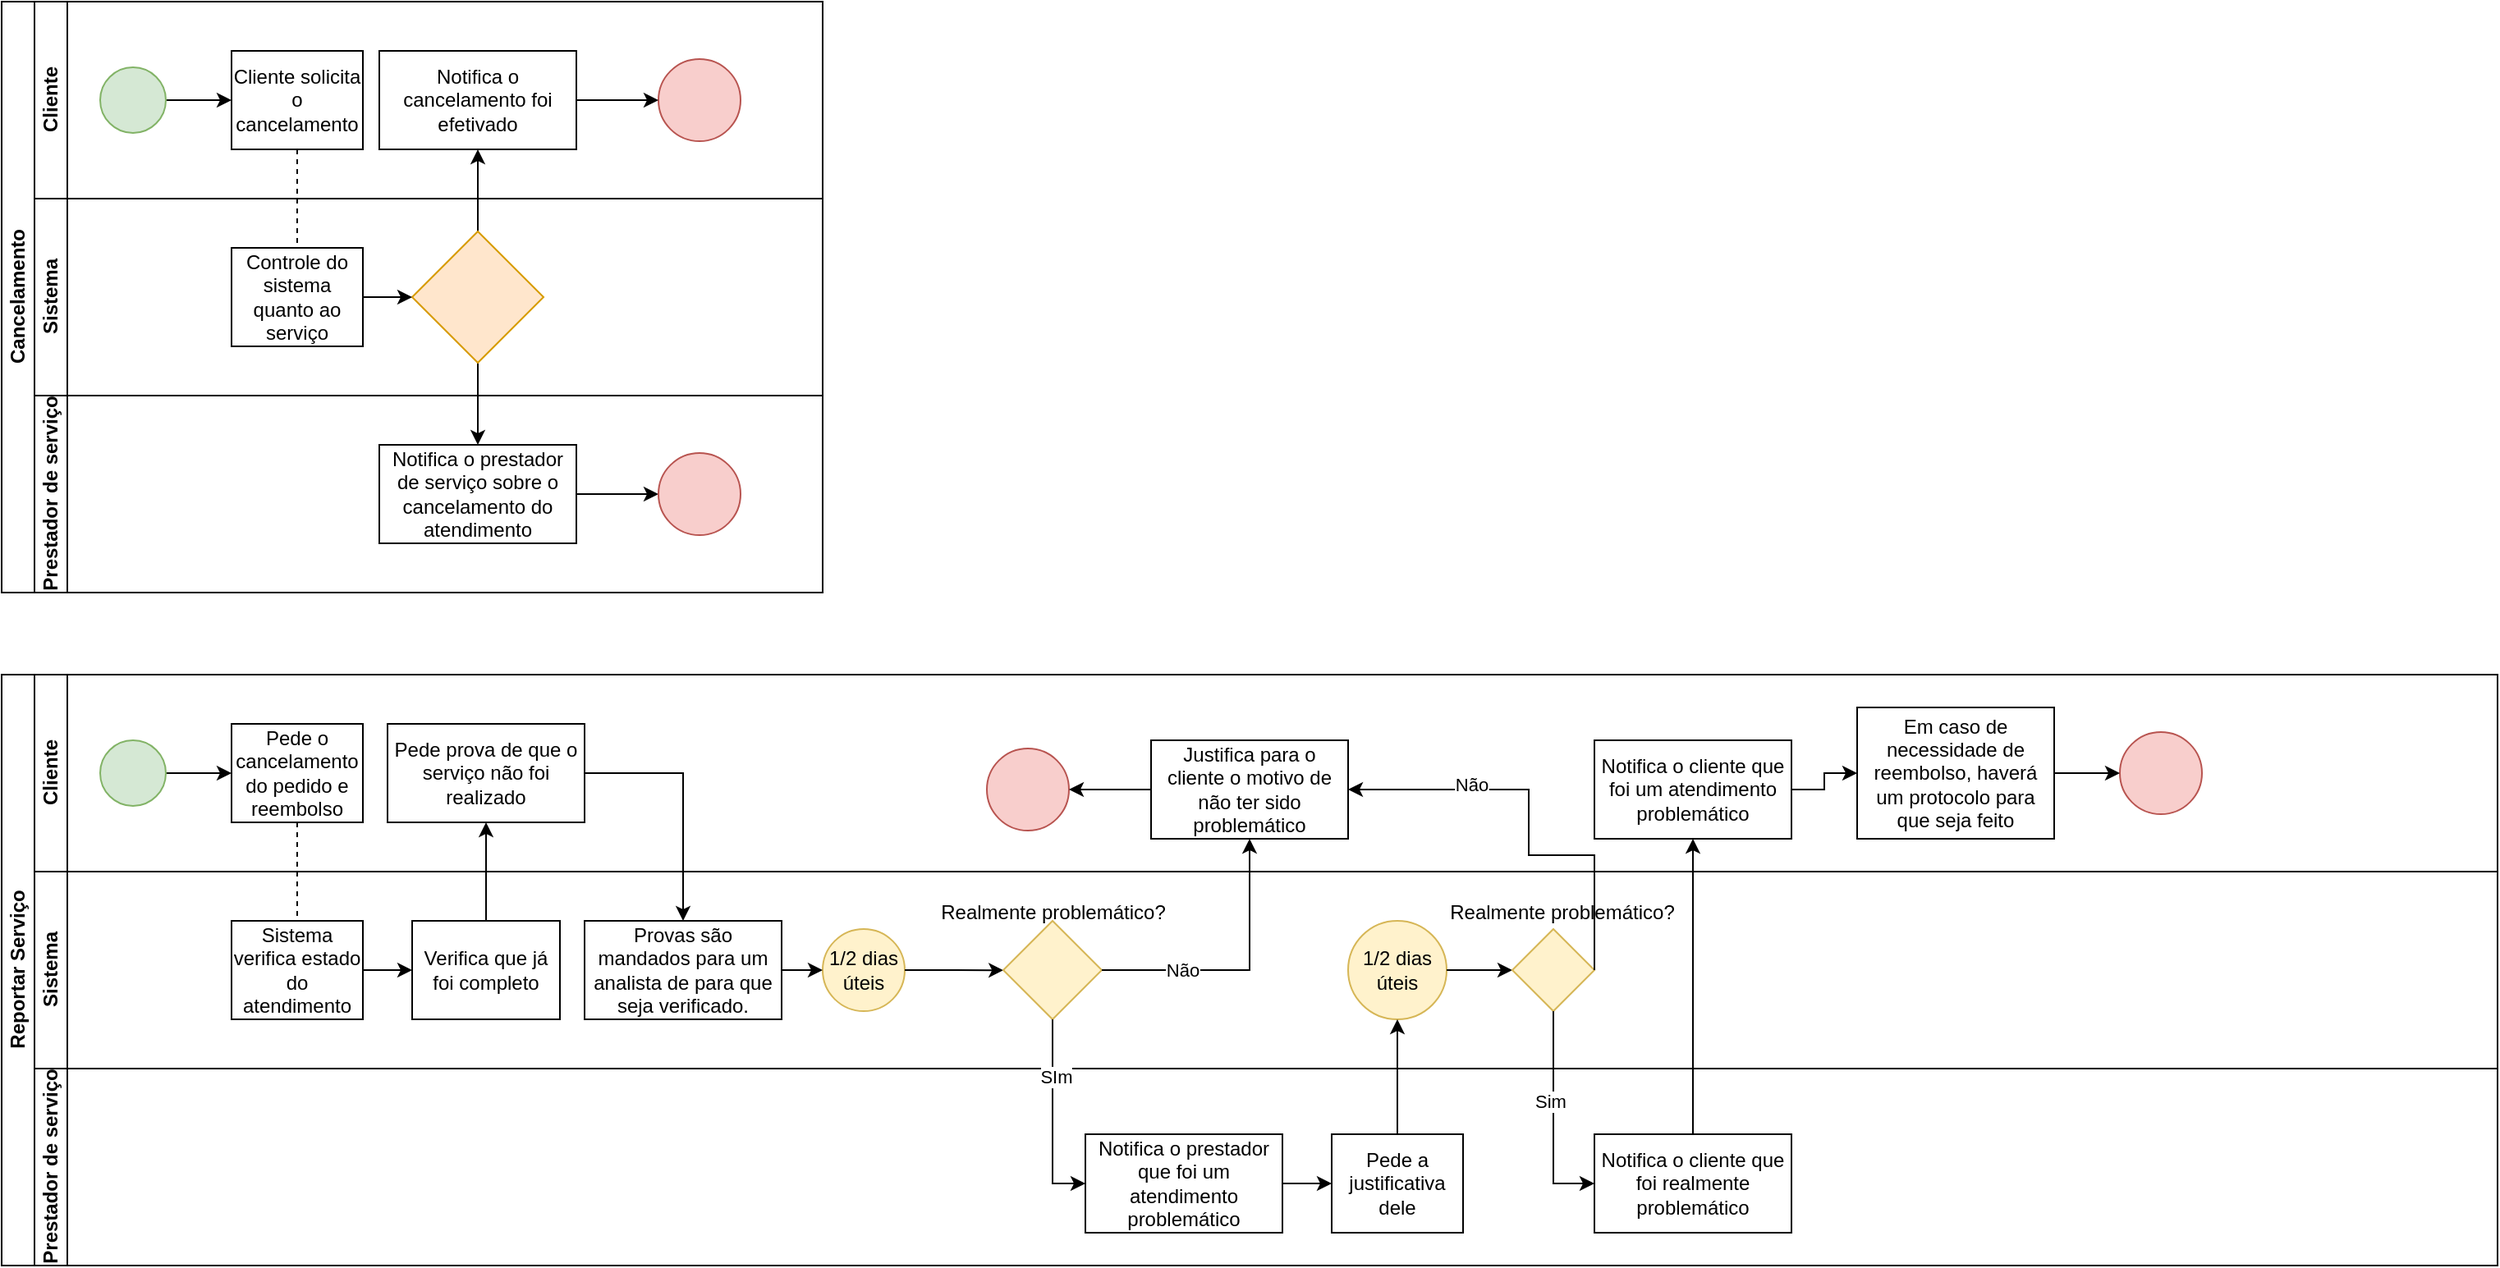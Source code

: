 <mxfile version="24.0.1" type="github">
  <diagram id="prtHgNgQTEPvFCAcTncT" name="Page-1">
    <mxGraphModel dx="1079" dy="446" grid="1" gridSize="10" guides="1" tooltips="1" connect="1" arrows="1" fold="1" page="1" pageScale="1" pageWidth="1654" pageHeight="2336" math="0" shadow="0">
      <root>
        <mxCell id="0" />
        <mxCell id="1" parent="0" />
        <mxCell id="dNxyNK7c78bLwvsdeMH5-19" value="Cancelamento" style="swimlane;html=1;childLayout=stackLayout;resizeParent=1;resizeParentMax=0;horizontal=0;startSize=20;horizontalStack=0;" parent="1" vertex="1">
          <mxGeometry x="120" y="120" width="500" height="360" as="geometry" />
        </mxCell>
        <mxCell id="dNxyNK7c78bLwvsdeMH5-27" value="" style="edgeStyle=orthogonalEdgeStyle;rounded=0;orthogonalLoop=1;jettySize=auto;html=1;dashed=1;endArrow=none;endFill=0;" parent="dNxyNK7c78bLwvsdeMH5-19" source="dNxyNK7c78bLwvsdeMH5-24" target="dNxyNK7c78bLwvsdeMH5-26" edge="1">
          <mxGeometry relative="1" as="geometry" />
        </mxCell>
        <mxCell id="dNxyNK7c78bLwvsdeMH5-20" value="Cliente" style="swimlane;html=1;startSize=20;horizontal=0;" parent="dNxyNK7c78bLwvsdeMH5-19" vertex="1">
          <mxGeometry x="20" width="480" height="120" as="geometry" />
        </mxCell>
        <mxCell id="dNxyNK7c78bLwvsdeMH5-25" value="" style="edgeStyle=orthogonalEdgeStyle;rounded=0;orthogonalLoop=1;jettySize=auto;html=1;" parent="dNxyNK7c78bLwvsdeMH5-20" source="dNxyNK7c78bLwvsdeMH5-23" target="dNxyNK7c78bLwvsdeMH5-24" edge="1">
          <mxGeometry relative="1" as="geometry" />
        </mxCell>
        <mxCell id="dNxyNK7c78bLwvsdeMH5-23" value="" style="ellipse;whiteSpace=wrap;html=1;fillColor=#d5e8d4;strokeColor=#82b366;" parent="dNxyNK7c78bLwvsdeMH5-20" vertex="1">
          <mxGeometry x="40" y="40" width="40" height="40" as="geometry" />
        </mxCell>
        <mxCell id="dNxyNK7c78bLwvsdeMH5-24" value="Cliente solicita o cancelamento" style="rounded=0;whiteSpace=wrap;html=1;fontFamily=Helvetica;fontSize=12;fontColor=#000000;align=center;" parent="dNxyNK7c78bLwvsdeMH5-20" vertex="1">
          <mxGeometry x="120" y="30" width="80" height="60" as="geometry" />
        </mxCell>
        <mxCell id="7myuZRmeyZ9sE668qBuN-2" value="Notifica o cancelamento foi efetivado" style="rounded=0;whiteSpace=wrap;html=1;" parent="dNxyNK7c78bLwvsdeMH5-20" vertex="1">
          <mxGeometry x="210" y="30" width="120" height="60" as="geometry" />
        </mxCell>
        <mxCell id="7myuZRmeyZ9sE668qBuN-7" value="" style="ellipse;whiteSpace=wrap;html=1;aspect=fixed;fillColor=#f8cecc;strokeColor=#b85450;" parent="dNxyNK7c78bLwvsdeMH5-20" vertex="1">
          <mxGeometry x="380" y="35" width="50" height="50" as="geometry" />
        </mxCell>
        <mxCell id="7myuZRmeyZ9sE668qBuN-6" style="edgeStyle=orthogonalEdgeStyle;rounded=0;orthogonalLoop=1;jettySize=auto;html=1;exitX=1;exitY=0.5;exitDx=0;exitDy=0;" parent="dNxyNK7c78bLwvsdeMH5-20" source="7myuZRmeyZ9sE668qBuN-2" target="7myuZRmeyZ9sE668qBuN-7" edge="1">
          <mxGeometry relative="1" as="geometry">
            <mxPoint x="380" y="60" as="targetPoint" />
          </mxGeometry>
        </mxCell>
        <mxCell id="dNxyNK7c78bLwvsdeMH5-21" value="Sistema" style="swimlane;html=1;startSize=20;horizontal=0;" parent="dNxyNK7c78bLwvsdeMH5-19" vertex="1">
          <mxGeometry x="20" y="120" width="480" height="120" as="geometry" />
        </mxCell>
        <mxCell id="dNxyNK7c78bLwvsdeMH5-26" value="Controle do sistema quanto ao serviço" style="rounded=0;whiteSpace=wrap;html=1;fontFamily=Helvetica;fontSize=12;fontColor=#000000;align=center;" parent="dNxyNK7c78bLwvsdeMH5-21" vertex="1">
          <mxGeometry x="120" y="30" width="80" height="60" as="geometry" />
        </mxCell>
        <mxCell id="dNxyNK7c78bLwvsdeMH5-22" value="Prestador de serviço" style="swimlane;html=1;startSize=20;horizontal=0;" parent="dNxyNK7c78bLwvsdeMH5-19" vertex="1">
          <mxGeometry x="20" y="240" width="480" height="120" as="geometry" />
        </mxCell>
        <mxCell id="7myuZRmeyZ9sE668qBuN-9" style="edgeStyle=orthogonalEdgeStyle;rounded=0;orthogonalLoop=1;jettySize=auto;html=1;exitX=1;exitY=0.5;exitDx=0;exitDy=0;entryX=0;entryY=0.5;entryDx=0;entryDy=0;" parent="dNxyNK7c78bLwvsdeMH5-22" source="7myuZRmeyZ9sE668qBuN-4" target="7myuZRmeyZ9sE668qBuN-8" edge="1">
          <mxGeometry relative="1" as="geometry" />
        </mxCell>
        <mxCell id="7myuZRmeyZ9sE668qBuN-4" value="Notifica o prestador de serviço sobre o cancelamento do atendimento" style="rounded=0;whiteSpace=wrap;html=1;" parent="dNxyNK7c78bLwvsdeMH5-22" vertex="1">
          <mxGeometry x="210" y="30" width="120" height="60" as="geometry" />
        </mxCell>
        <mxCell id="7myuZRmeyZ9sE668qBuN-8" value="" style="ellipse;whiteSpace=wrap;html=1;aspect=fixed;fillColor=#f8cecc;strokeColor=#b85450;" parent="dNxyNK7c78bLwvsdeMH5-22" vertex="1">
          <mxGeometry x="380" y="35" width="50" height="50" as="geometry" />
        </mxCell>
        <mxCell id="i0STGZXZ2wKi7M2kmN0H-23" value="Reportar Serviço" style="swimlane;html=1;childLayout=stackLayout;resizeParent=1;resizeParentMax=0;horizontal=0;startSize=20;horizontalStack=0;" parent="1" vertex="1">
          <mxGeometry x="120" y="530" width="1520" height="360" as="geometry" />
        </mxCell>
        <mxCell id="i0STGZXZ2wKi7M2kmN0H-24" value="" style="edgeStyle=orthogonalEdgeStyle;rounded=0;orthogonalLoop=1;jettySize=auto;html=1;dashed=1;endArrow=none;endFill=0;" parent="i0STGZXZ2wKi7M2kmN0H-23" source="i0STGZXZ2wKi7M2kmN0H-31" target="i0STGZXZ2wKi7M2kmN0H-37" edge="1">
          <mxGeometry relative="1" as="geometry" />
        </mxCell>
        <mxCell id="i0STGZXZ2wKi7M2kmN0H-28" value="Cliente" style="swimlane;html=1;startSize=20;horizontal=0;" parent="i0STGZXZ2wKi7M2kmN0H-23" vertex="1">
          <mxGeometry x="20" width="1500" height="120" as="geometry" />
        </mxCell>
        <mxCell id="i0STGZXZ2wKi7M2kmN0H-29" value="" style="edgeStyle=orthogonalEdgeStyle;rounded=0;orthogonalLoop=1;jettySize=auto;html=1;" parent="i0STGZXZ2wKi7M2kmN0H-28" source="i0STGZXZ2wKi7M2kmN0H-30" target="i0STGZXZ2wKi7M2kmN0H-31" edge="1">
          <mxGeometry relative="1" as="geometry" />
        </mxCell>
        <mxCell id="i0STGZXZ2wKi7M2kmN0H-30" value="" style="ellipse;whiteSpace=wrap;html=1;fillColor=#d5e8d4;strokeColor=#82b366;" parent="i0STGZXZ2wKi7M2kmN0H-28" vertex="1">
          <mxGeometry x="40" y="40" width="40" height="40" as="geometry" />
        </mxCell>
        <mxCell id="i0STGZXZ2wKi7M2kmN0H-31" value="Pede o cancelamento do pedido e reembolso" style="rounded=0;whiteSpace=wrap;html=1;fontFamily=Helvetica;fontSize=12;fontColor=#000000;align=center;" parent="i0STGZXZ2wKi7M2kmN0H-28" vertex="1">
          <mxGeometry x="120" y="30" width="80" height="60" as="geometry" />
        </mxCell>
        <mxCell id="zoCGiQhHUhB4SH35A2uE-4" value="Pede prova de que o serviço não foi realizado" style="rounded=0;whiteSpace=wrap;html=1;" parent="i0STGZXZ2wKi7M2kmN0H-28" vertex="1">
          <mxGeometry x="215" y="30" width="120" height="60" as="geometry" />
        </mxCell>
        <mxCell id="dQ2FdQ3LSbrNYcPNRRXU-7" value="Justifica para o cliente o motivo de não ter sido problemático" style="rounded=0;whiteSpace=wrap;html=1;" vertex="1" parent="i0STGZXZ2wKi7M2kmN0H-28">
          <mxGeometry x="680" y="40" width="120" height="60" as="geometry" />
        </mxCell>
        <mxCell id="dQ2FdQ3LSbrNYcPNRRXU-29" value="Em caso de necessidade de reembolso, haverá um protocolo para que seja feito" style="rounded=0;whiteSpace=wrap;html=1;" vertex="1" parent="i0STGZXZ2wKi7M2kmN0H-28">
          <mxGeometry x="1110" y="20" width="120" height="80" as="geometry" />
        </mxCell>
        <mxCell id="dQ2FdQ3LSbrNYcPNRRXU-31" value="" style="ellipse;whiteSpace=wrap;html=1;aspect=fixed;fillColor=#f8cecc;strokeColor=#b85450;" vertex="1" parent="i0STGZXZ2wKi7M2kmN0H-28">
          <mxGeometry x="1270" y="35" width="50" height="50" as="geometry" />
        </mxCell>
        <mxCell id="dQ2FdQ3LSbrNYcPNRRXU-30" style="edgeStyle=orthogonalEdgeStyle;rounded=0;orthogonalLoop=1;jettySize=auto;html=1;exitX=1;exitY=0.5;exitDx=0;exitDy=0;" edge="1" parent="i0STGZXZ2wKi7M2kmN0H-28" source="dQ2FdQ3LSbrNYcPNRRXU-29" target="dQ2FdQ3LSbrNYcPNRRXU-31">
          <mxGeometry relative="1" as="geometry">
            <mxPoint x="1280" y="60" as="targetPoint" />
          </mxGeometry>
        </mxCell>
        <mxCell id="dQ2FdQ3LSbrNYcPNRRXU-36" value="" style="ellipse;whiteSpace=wrap;html=1;aspect=fixed;fillColor=#f8cecc;strokeColor=#b85450;" vertex="1" parent="i0STGZXZ2wKi7M2kmN0H-28">
          <mxGeometry x="580" y="45" width="50" height="50" as="geometry" />
        </mxCell>
        <mxCell id="dQ2FdQ3LSbrNYcPNRRXU-35" style="edgeStyle=orthogonalEdgeStyle;rounded=0;orthogonalLoop=1;jettySize=auto;html=1;exitX=0;exitY=0.5;exitDx=0;exitDy=0;" edge="1" parent="i0STGZXZ2wKi7M2kmN0H-28" source="dQ2FdQ3LSbrNYcPNRRXU-7" target="dQ2FdQ3LSbrNYcPNRRXU-36">
          <mxGeometry relative="1" as="geometry">
            <mxPoint x="640" y="70" as="targetPoint" />
          </mxGeometry>
        </mxCell>
        <mxCell id="i0STGZXZ2wKi7M2kmN0H-35" value="Sistema" style="swimlane;html=1;startSize=20;horizontal=0;" parent="i0STGZXZ2wKi7M2kmN0H-23" vertex="1">
          <mxGeometry x="20" y="120" width="1500" height="120" as="geometry" />
        </mxCell>
        <mxCell id="i0STGZXZ2wKi7M2kmN0H-37" value="Sistema verifica estado do atendimento" style="rounded=0;whiteSpace=wrap;html=1;fontFamily=Helvetica;fontSize=12;fontColor=#000000;align=center;" parent="i0STGZXZ2wKi7M2kmN0H-35" vertex="1">
          <mxGeometry x="120" y="30" width="80" height="60" as="geometry" />
        </mxCell>
        <mxCell id="zoCGiQhHUhB4SH35A2uE-2" value="Verifica que já foi completo" style="rounded=0;whiteSpace=wrap;html=1;" parent="i0STGZXZ2wKi7M2kmN0H-35" vertex="1">
          <mxGeometry x="230" y="30" width="90" height="60" as="geometry" />
        </mxCell>
        <mxCell id="zoCGiQhHUhB4SH35A2uE-1" style="edgeStyle=orthogonalEdgeStyle;rounded=0;orthogonalLoop=1;jettySize=auto;html=1;exitX=1;exitY=0.5;exitDx=0;exitDy=0;" parent="i0STGZXZ2wKi7M2kmN0H-35" source="i0STGZXZ2wKi7M2kmN0H-37" target="zoCGiQhHUhB4SH35A2uE-2" edge="1">
          <mxGeometry relative="1" as="geometry">
            <mxPoint x="240" y="60" as="targetPoint" />
          </mxGeometry>
        </mxCell>
        <mxCell id="zoCGiQhHUhB4SH35A2uE-6" value="Provas são mandados para um analista de para que seja verificado." style="rounded=0;whiteSpace=wrap;html=1;" parent="i0STGZXZ2wKi7M2kmN0H-35" vertex="1">
          <mxGeometry x="335" y="30" width="120" height="60" as="geometry" />
        </mxCell>
        <mxCell id="zoCGiQhHUhB4SH35A2uE-9" value="1/2 dias úteis" style="ellipse;whiteSpace=wrap;html=1;aspect=fixed;fillColor=#fff2cc;strokeColor=#d6b656;" parent="i0STGZXZ2wKi7M2kmN0H-35" vertex="1">
          <mxGeometry x="480" y="35" width="50" height="50" as="geometry" />
        </mxCell>
        <mxCell id="zoCGiQhHUhB4SH35A2uE-7" style="edgeStyle=orthogonalEdgeStyle;rounded=0;orthogonalLoop=1;jettySize=auto;html=1;exitX=1;exitY=0.5;exitDx=0;exitDy=0;" parent="i0STGZXZ2wKi7M2kmN0H-35" source="zoCGiQhHUhB4SH35A2uE-6" target="zoCGiQhHUhB4SH35A2uE-9" edge="1">
          <mxGeometry relative="1" as="geometry">
            <mxPoint x="480" y="60" as="targetPoint" />
          </mxGeometry>
        </mxCell>
        <mxCell id="dQ2FdQ3LSbrNYcPNRRXU-1" style="edgeStyle=orthogonalEdgeStyle;rounded=0;orthogonalLoop=1;jettySize=auto;html=1;exitX=1;exitY=0.5;exitDx=0;exitDy=0;" edge="1" parent="i0STGZXZ2wKi7M2kmN0H-35" source="zoCGiQhHUhB4SH35A2uE-9">
          <mxGeometry relative="1" as="geometry">
            <mxPoint x="590.087" y="60.1" as="targetPoint" />
          </mxGeometry>
        </mxCell>
        <mxCell id="dQ2FdQ3LSbrNYcPNRRXU-4" value="" style="rhombus;whiteSpace=wrap;html=1;fillColor=#fff2cc;strokeColor=#d6b656;" vertex="1" parent="i0STGZXZ2wKi7M2kmN0H-35">
          <mxGeometry x="590" y="30" width="60" height="60" as="geometry" />
        </mxCell>
        <mxCell id="dQ2FdQ3LSbrNYcPNRRXU-5" value="Realmente problemático?" style="text;html=1;align=center;verticalAlign=middle;resizable=0;points=[];autosize=1;strokeColor=none;fillColor=none;" vertex="1" parent="i0STGZXZ2wKi7M2kmN0H-35">
          <mxGeometry x="540" y="10" width="160" height="30" as="geometry" />
        </mxCell>
        <mxCell id="dQ2FdQ3LSbrNYcPNRRXU-15" value="1/2 dias úteis" style="ellipse;whiteSpace=wrap;html=1;aspect=fixed;fillColor=#fff2cc;strokeColor=#d6b656;" vertex="1" parent="i0STGZXZ2wKi7M2kmN0H-35">
          <mxGeometry x="800" y="30" width="60" height="60" as="geometry" />
        </mxCell>
        <mxCell id="dQ2FdQ3LSbrNYcPNRRXU-16" style="edgeStyle=orthogonalEdgeStyle;rounded=0;orthogonalLoop=1;jettySize=auto;html=1;exitX=1;exitY=0.5;exitDx=0;exitDy=0;entryX=0;entryY=0.5;entryDx=0;entryDy=0;" edge="1" parent="i0STGZXZ2wKi7M2kmN0H-35" source="dQ2FdQ3LSbrNYcPNRRXU-15" target="dQ2FdQ3LSbrNYcPNRRXU-18">
          <mxGeometry relative="1" as="geometry">
            <mxPoint x="890" y="60" as="targetPoint" />
          </mxGeometry>
        </mxCell>
        <mxCell id="dQ2FdQ3LSbrNYcPNRRXU-18" value="" style="rhombus;whiteSpace=wrap;html=1;fillColor=#fff2cc;strokeColor=#d6b656;" vertex="1" parent="i0STGZXZ2wKi7M2kmN0H-35">
          <mxGeometry x="900" y="35" width="50" height="50" as="geometry" />
        </mxCell>
        <mxCell id="dQ2FdQ3LSbrNYcPNRRXU-19" value="Realmente problemático?" style="text;html=1;align=center;verticalAlign=middle;resizable=0;points=[];autosize=1;strokeColor=none;fillColor=none;" vertex="1" parent="i0STGZXZ2wKi7M2kmN0H-35">
          <mxGeometry x="850" y="10" width="160" height="30" as="geometry" />
        </mxCell>
        <mxCell id="i0STGZXZ2wKi7M2kmN0H-39" value="Prestador de serviço" style="swimlane;html=1;startSize=20;horizontal=0;" parent="i0STGZXZ2wKi7M2kmN0H-23" vertex="1">
          <mxGeometry x="20" y="240" width="1500" height="120" as="geometry" />
        </mxCell>
        <mxCell id="dQ2FdQ3LSbrNYcPNRRXU-11" value="Notifica o prestador que foi um atendimento problemático" style="rounded=0;whiteSpace=wrap;html=1;" vertex="1" parent="i0STGZXZ2wKi7M2kmN0H-39">
          <mxGeometry x="640" y="40" width="120" height="60" as="geometry" />
        </mxCell>
        <mxCell id="dQ2FdQ3LSbrNYcPNRRXU-13" value="Pede a justificativa dele" style="rounded=0;whiteSpace=wrap;html=1;" vertex="1" parent="i0STGZXZ2wKi7M2kmN0H-39">
          <mxGeometry x="790" y="40" width="80" height="60" as="geometry" />
        </mxCell>
        <mxCell id="dQ2FdQ3LSbrNYcPNRRXU-12" style="edgeStyle=orthogonalEdgeStyle;rounded=0;orthogonalLoop=1;jettySize=auto;html=1;exitX=1;exitY=0.5;exitDx=0;exitDy=0;" edge="1" parent="i0STGZXZ2wKi7M2kmN0H-39" source="dQ2FdQ3LSbrNYcPNRRXU-11" target="dQ2FdQ3LSbrNYcPNRRXU-13">
          <mxGeometry relative="1" as="geometry">
            <mxPoint x="790" y="70" as="targetPoint" />
          </mxGeometry>
        </mxCell>
        <mxCell id="dQ2FdQ3LSbrNYcPNRRXU-21" value="Notifica o cliente que foi realmente problemático" style="rounded=0;whiteSpace=wrap;html=1;" vertex="1" parent="i0STGZXZ2wKi7M2kmN0H-39">
          <mxGeometry x="950" y="40" width="120" height="60" as="geometry" />
        </mxCell>
        <mxCell id="zoCGiQhHUhB4SH35A2uE-3" style="edgeStyle=orthogonalEdgeStyle;rounded=0;orthogonalLoop=1;jettySize=auto;html=1;exitX=0.5;exitY=0;exitDx=0;exitDy=0;" parent="i0STGZXZ2wKi7M2kmN0H-23" source="zoCGiQhHUhB4SH35A2uE-2" target="zoCGiQhHUhB4SH35A2uE-4" edge="1">
          <mxGeometry relative="1" as="geometry">
            <mxPoint x="295" y="90" as="targetPoint" />
          </mxGeometry>
        </mxCell>
        <mxCell id="zoCGiQhHUhB4SH35A2uE-5" style="edgeStyle=orthogonalEdgeStyle;rounded=0;orthogonalLoop=1;jettySize=auto;html=1;exitX=1;exitY=0.5;exitDx=0;exitDy=0;" parent="i0STGZXZ2wKi7M2kmN0H-23" source="zoCGiQhHUhB4SH35A2uE-4" target="zoCGiQhHUhB4SH35A2uE-6" edge="1">
          <mxGeometry relative="1" as="geometry">
            <mxPoint x="400" y="170" as="targetPoint" />
          </mxGeometry>
        </mxCell>
        <mxCell id="dQ2FdQ3LSbrNYcPNRRXU-6" style="edgeStyle=orthogonalEdgeStyle;rounded=0;orthogonalLoop=1;jettySize=auto;html=1;exitX=1;exitY=0.5;exitDx=0;exitDy=0;" edge="1" parent="i0STGZXZ2wKi7M2kmN0H-23" source="dQ2FdQ3LSbrNYcPNRRXU-4" target="dQ2FdQ3LSbrNYcPNRRXU-7">
          <mxGeometry relative="1" as="geometry">
            <mxPoint x="760" y="80" as="targetPoint" />
          </mxGeometry>
        </mxCell>
        <mxCell id="dQ2FdQ3LSbrNYcPNRRXU-8" value="Não" style="edgeLabel;html=1;align=center;verticalAlign=middle;resizable=0;points=[];" vertex="1" connectable="0" parent="dQ2FdQ3LSbrNYcPNRRXU-6">
          <mxGeometry x="-0.423" relative="1" as="geometry">
            <mxPoint as="offset" />
          </mxGeometry>
        </mxCell>
        <mxCell id="dQ2FdQ3LSbrNYcPNRRXU-9" style="edgeStyle=orthogonalEdgeStyle;rounded=0;orthogonalLoop=1;jettySize=auto;html=1;exitX=0.5;exitY=1;exitDx=0;exitDy=0;entryX=0;entryY=0.5;entryDx=0;entryDy=0;" edge="1" parent="i0STGZXZ2wKi7M2kmN0H-23" source="dQ2FdQ3LSbrNYcPNRRXU-4" target="dQ2FdQ3LSbrNYcPNRRXU-11">
          <mxGeometry relative="1" as="geometry">
            <mxPoint x="740" y="310" as="targetPoint" />
            <Array as="points">
              <mxPoint x="640" y="310" />
            </Array>
          </mxGeometry>
        </mxCell>
        <mxCell id="dQ2FdQ3LSbrNYcPNRRXU-10" value="SIm" style="edgeLabel;html=1;align=center;verticalAlign=middle;resizable=0;points=[];" vertex="1" connectable="0" parent="dQ2FdQ3LSbrNYcPNRRXU-9">
          <mxGeometry x="-0.42" y="2" relative="1" as="geometry">
            <mxPoint as="offset" />
          </mxGeometry>
        </mxCell>
        <mxCell id="dQ2FdQ3LSbrNYcPNRRXU-14" style="edgeStyle=orthogonalEdgeStyle;rounded=0;orthogonalLoop=1;jettySize=auto;html=1;exitX=0.5;exitY=0;exitDx=0;exitDy=0;" edge="1" parent="i0STGZXZ2wKi7M2kmN0H-23" source="dQ2FdQ3LSbrNYcPNRRXU-13" target="dQ2FdQ3LSbrNYcPNRRXU-15">
          <mxGeometry relative="1" as="geometry">
            <mxPoint x="850" y="190" as="targetPoint" />
          </mxGeometry>
        </mxCell>
        <mxCell id="dQ2FdQ3LSbrNYcPNRRXU-20" style="edgeStyle=orthogonalEdgeStyle;rounded=0;orthogonalLoop=1;jettySize=auto;html=1;exitX=0.5;exitY=1;exitDx=0;exitDy=0;" edge="1" parent="i0STGZXZ2wKi7M2kmN0H-23" source="dQ2FdQ3LSbrNYcPNRRXU-18" target="dQ2FdQ3LSbrNYcPNRRXU-21">
          <mxGeometry relative="1" as="geometry">
            <mxPoint x="1000" y="310" as="targetPoint" />
            <Array as="points">
              <mxPoint x="945" y="310" />
            </Array>
          </mxGeometry>
        </mxCell>
        <mxCell id="dQ2FdQ3LSbrNYcPNRRXU-22" value="Sim" style="edgeLabel;html=1;align=center;verticalAlign=middle;resizable=0;points=[];" vertex="1" connectable="0" parent="dQ2FdQ3LSbrNYcPNRRXU-20">
          <mxGeometry x="-0.154" y="-2" relative="1" as="geometry">
            <mxPoint as="offset" />
          </mxGeometry>
        </mxCell>
        <mxCell id="dQ2FdQ3LSbrNYcPNRRXU-33" style="edgeStyle=orthogonalEdgeStyle;rounded=0;orthogonalLoop=1;jettySize=auto;html=1;exitX=1;exitY=0.5;exitDx=0;exitDy=0;entryX=1;entryY=0.5;entryDx=0;entryDy=0;" edge="1" parent="i0STGZXZ2wKi7M2kmN0H-23" source="dQ2FdQ3LSbrNYcPNRRXU-18" target="dQ2FdQ3LSbrNYcPNRRXU-7">
          <mxGeometry relative="1" as="geometry">
            <Array as="points">
              <mxPoint x="970" y="110" />
              <mxPoint x="930" y="110" />
              <mxPoint x="930" y="70" />
            </Array>
          </mxGeometry>
        </mxCell>
        <mxCell id="dQ2FdQ3LSbrNYcPNRRXU-34" value="Não" style="edgeLabel;html=1;align=center;verticalAlign=middle;resizable=0;points=[];" vertex="1" connectable="0" parent="dQ2FdQ3LSbrNYcPNRRXU-33">
          <mxGeometry x="0.423" y="-3" relative="1" as="geometry">
            <mxPoint as="offset" />
          </mxGeometry>
        </mxCell>
        <mxCell id="7myuZRmeyZ9sE668qBuN-1" style="edgeStyle=orthogonalEdgeStyle;rounded=0;orthogonalLoop=1;jettySize=auto;html=1;exitX=0.5;exitY=0;exitDx=0;exitDy=0;" parent="1" source="b_UL53E4SWHTPdZuhEpg-2" target="7myuZRmeyZ9sE668qBuN-2" edge="1">
          <mxGeometry relative="1" as="geometry">
            <mxPoint x="410" y="210" as="targetPoint" />
          </mxGeometry>
        </mxCell>
        <mxCell id="7myuZRmeyZ9sE668qBuN-3" style="edgeStyle=orthogonalEdgeStyle;rounded=0;orthogonalLoop=1;jettySize=auto;html=1;exitX=0.5;exitY=1;exitDx=0;exitDy=0;" parent="1" source="b_UL53E4SWHTPdZuhEpg-2" target="7myuZRmeyZ9sE668qBuN-4" edge="1">
          <mxGeometry relative="1" as="geometry">
            <mxPoint x="410" y="410" as="targetPoint" />
          </mxGeometry>
        </mxCell>
        <mxCell id="b_UL53E4SWHTPdZuhEpg-2" value="" style="rhombus;whiteSpace=wrap;html=1;fillColor=#ffe6cc;strokeColor=#d79b00;" parent="1" vertex="1">
          <mxGeometry x="370" y="260" width="80" height="80" as="geometry" />
        </mxCell>
        <mxCell id="b_UL53E4SWHTPdZuhEpg-1" style="edgeStyle=orthogonalEdgeStyle;rounded=0;orthogonalLoop=1;jettySize=auto;html=1;exitX=1;exitY=0.5;exitDx=0;exitDy=0;" parent="1" source="dNxyNK7c78bLwvsdeMH5-26" target="b_UL53E4SWHTPdZuhEpg-2" edge="1">
          <mxGeometry relative="1" as="geometry">
            <mxPoint x="410" y="300" as="targetPoint" />
          </mxGeometry>
        </mxCell>
        <mxCell id="dQ2FdQ3LSbrNYcPNRRXU-28" style="edgeStyle=orthogonalEdgeStyle;rounded=0;orthogonalLoop=1;jettySize=auto;html=1;exitX=1;exitY=0.5;exitDx=0;exitDy=0;" edge="1" parent="1" source="dQ2FdQ3LSbrNYcPNRRXU-24" target="dQ2FdQ3LSbrNYcPNRRXU-29">
          <mxGeometry relative="1" as="geometry">
            <mxPoint x="1240" y="600" as="targetPoint" />
          </mxGeometry>
        </mxCell>
        <mxCell id="dQ2FdQ3LSbrNYcPNRRXU-24" value="Notifica o cliente que foi um atendimento problemático" style="rounded=0;whiteSpace=wrap;html=1;" vertex="1" parent="1">
          <mxGeometry x="1090" y="570" width="120" height="60" as="geometry" />
        </mxCell>
        <mxCell id="dQ2FdQ3LSbrNYcPNRRXU-23" style="edgeStyle=orthogonalEdgeStyle;rounded=0;orthogonalLoop=1;jettySize=auto;html=1;exitX=0.5;exitY=0;exitDx=0;exitDy=0;" edge="1" parent="1" source="dQ2FdQ3LSbrNYcPNRRXU-21" target="dQ2FdQ3LSbrNYcPNRRXU-24">
          <mxGeometry relative="1" as="geometry">
            <mxPoint x="1150" y="600" as="targetPoint" />
          </mxGeometry>
        </mxCell>
      </root>
    </mxGraphModel>
  </diagram>
</mxfile>
